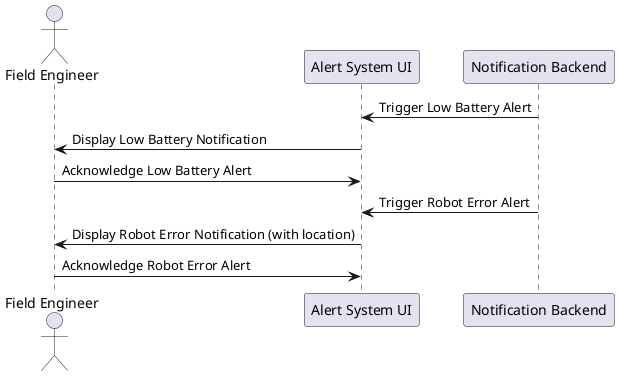@startuml TriggerAlerts
actor "Field Engineer" as FE
participant "Alert System UI" as UI
participant "Notification Backend" as BE

BE -> UI : Trigger Low Battery Alert
UI -> FE : Display Low Battery Notification
FE -> UI : Acknowledge Low Battery Alert

BE -> UI : Trigger Robot Error Alert
UI -> FE : Display Robot Error Notification (with location)
FE -> UI : Acknowledge Robot Error Alert
@enduml
